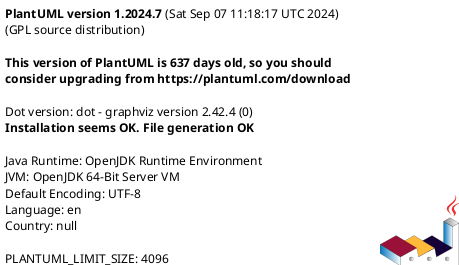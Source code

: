 ## uml: sequence diagram
Here I will embed PlantUML markup to generate a sequence diagram.

I can include as many plantuml segments as I want in my Markdown, and the diagrams can be of any type supported by PlantUML.

```plantuml
@startuml diagram_name
version
@enduml
```